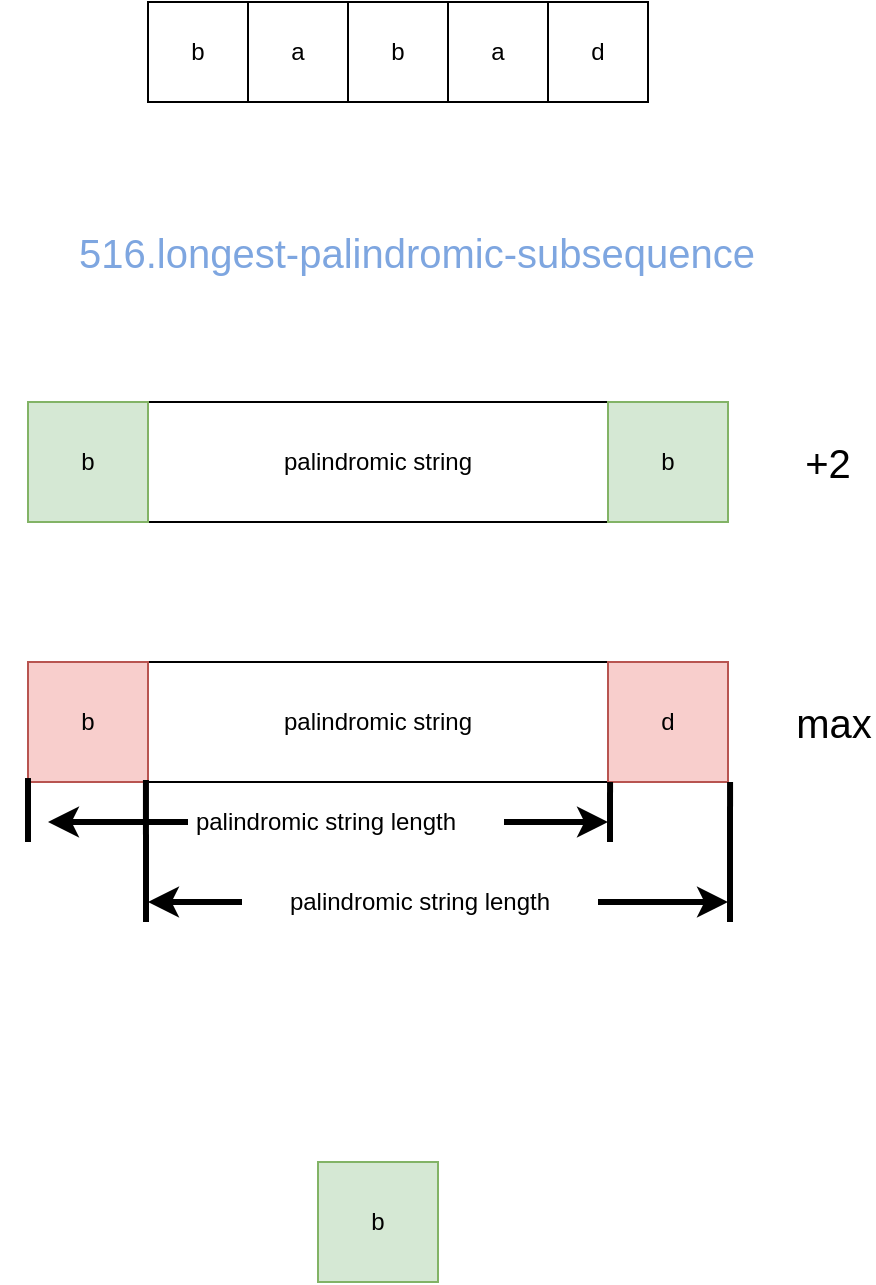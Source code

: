 <mxfile version="10.7.4" type="device"><diagram id="GBZdkGBnQmd-ob8rfT6z" name="第 1 页"><mxGraphModel dx="621" dy="844" grid="1" gridSize="10" guides="1" tooltips="1" connect="1" arrows="1" fold="1" page="1" pageScale="1" pageWidth="827" pageHeight="1169" math="0" shadow="0"><root><mxCell id="0"/><mxCell id="1" parent="0"/><mxCell id="dHMRRfEOAj7d11S0zRuS-1" value="b" style="rounded=0;whiteSpace=wrap;html=1;" vertex="1" parent="1"><mxGeometry x="200" y="120" width="50" height="50" as="geometry"/></mxCell><mxCell id="dHMRRfEOAj7d11S0zRuS-2" value="a" style="rounded=0;whiteSpace=wrap;html=1;" vertex="1" parent="1"><mxGeometry x="250" y="120" width="50" height="50" as="geometry"/></mxCell><mxCell id="dHMRRfEOAj7d11S0zRuS-3" value="b" style="rounded=0;whiteSpace=wrap;html=1;" vertex="1" parent="1"><mxGeometry x="300" y="120" width="50" height="50" as="geometry"/></mxCell><mxCell id="dHMRRfEOAj7d11S0zRuS-4" value="a" style="rounded=0;whiteSpace=wrap;html=1;" vertex="1" parent="1"><mxGeometry x="350" y="120" width="50" height="50" as="geometry"/></mxCell><mxCell id="dHMRRfEOAj7d11S0zRuS-5" value="d" style="rounded=0;whiteSpace=wrap;html=1;" vertex="1" parent="1"><mxGeometry x="400" y="120" width="50" height="50" as="geometry"/></mxCell><mxCell id="dHMRRfEOAj7d11S0zRuS-6" value="palindromic string" style="rounded=0;whiteSpace=wrap;html=1;" vertex="1" parent="1"><mxGeometry x="200" y="320" width="230" height="60" as="geometry"/></mxCell><mxCell id="dHMRRfEOAj7d11S0zRuS-7" value="b" style="rounded=0;whiteSpace=wrap;html=1;fillColor=#d5e8d4;strokeColor=#82b366;" vertex="1" parent="1"><mxGeometry x="140" y="320" width="60" height="60" as="geometry"/></mxCell><mxCell id="dHMRRfEOAj7d11S0zRuS-8" value="b" style="rounded=0;whiteSpace=wrap;html=1;fillColor=#d5e8d4;strokeColor=#82b366;" vertex="1" parent="1"><mxGeometry x="430" y="320" width="60" height="60" as="geometry"/></mxCell><mxCell id="dHMRRfEOAj7d11S0zRuS-9" value="palindromic string" style="rounded=0;whiteSpace=wrap;html=1;" vertex="1" parent="1"><mxGeometry x="200" y="450" width="230" height="60" as="geometry"/></mxCell><mxCell id="dHMRRfEOAj7d11S0zRuS-10" value="b" style="rounded=0;whiteSpace=wrap;html=1;fillColor=#f8cecc;strokeColor=#b85450;" vertex="1" parent="1"><mxGeometry x="140" y="450" width="60" height="60" as="geometry"/></mxCell><mxCell id="dHMRRfEOAj7d11S0zRuS-11" value="d" style="rounded=0;whiteSpace=wrap;html=1;fillColor=#f8cecc;strokeColor=#b85450;" vertex="1" parent="1"><mxGeometry x="430" y="450" width="60" height="60" as="geometry"/></mxCell><mxCell id="dHMRRfEOAj7d11S0zRuS-13" value="b" style="rounded=0;whiteSpace=wrap;html=1;fillColor=#d5e8d4;strokeColor=#82b366;" vertex="1" parent="1"><mxGeometry x="285" y="700" width="60" height="60" as="geometry"/></mxCell><mxCell id="dHMRRfEOAj7d11S0zRuS-22" value="&lt;div&gt;516.longest-palindromic-subsequence&lt;br&gt;&lt;/div&gt;" style="text;html=1;strokeColor=none;fillColor=none;align=center;verticalAlign=middle;whiteSpace=wrap;rounded=0;fontSize=20;fontColor=#7EA6E0;" vertex="1" parent="1"><mxGeometry x="126" y="240" width="417" height="10" as="geometry"/></mxCell><mxCell id="dHMRRfEOAj7d11S0zRuS-23" value="+2" style="text;html=1;strokeColor=none;fillColor=none;align=center;verticalAlign=middle;whiteSpace=wrap;rounded=0;fontSize=20;" vertex="1" parent="1"><mxGeometry x="520" y="340" width="40" height="20" as="geometry"/></mxCell><mxCell id="dHMRRfEOAj7d11S0zRuS-25" value="palindromic string length" style="text;html=1;strokeColor=none;fillColor=none;align=center;verticalAlign=middle;whiteSpace=wrap;rounded=0;fontSize=12;" vertex="1" parent="1"><mxGeometry x="200" y="520" width="178" height="20" as="geometry"/></mxCell><mxCell id="dHMRRfEOAj7d11S0zRuS-26" value="" style="endArrow=none;html=1;fontSize=20;entryX=0;entryY=0.967;entryDx=0;entryDy=0;entryPerimeter=0;strokeWidth=3;" edge="1" parent="1" target="dHMRRfEOAj7d11S0zRuS-10"><mxGeometry width="50" height="50" relative="1" as="geometry"><mxPoint x="140" y="540" as="sourcePoint"/><mxPoint x="200" y="508" as="targetPoint"/></mxGeometry></mxCell><mxCell id="dHMRRfEOAj7d11S0zRuS-27" value="" style="endArrow=none;html=1;fontSize=20;entryX=0.017;entryY=1;entryDx=0;entryDy=0;entryPerimeter=0;strokeWidth=3;" edge="1" parent="1" target="dHMRRfEOAj7d11S0zRuS-11"><mxGeometry width="50" height="50" relative="1" as="geometry"><mxPoint x="431" y="540" as="sourcePoint"/><mxPoint x="210" y="518" as="targetPoint"/></mxGeometry></mxCell><mxCell id="dHMRRfEOAj7d11S0zRuS-28" value="" style="endArrow=none;html=1;fontSize=20;entryX=0.983;entryY=0.983;entryDx=0;entryDy=0;entryPerimeter=0;strokeWidth=3;" edge="1" parent="1" target="dHMRRfEOAj7d11S0zRuS-10"><mxGeometry width="50" height="50" relative="1" as="geometry"><mxPoint x="199" y="580" as="sourcePoint"/><mxPoint x="150" y="518" as="targetPoint"/></mxGeometry></mxCell><mxCell id="dHMRRfEOAj7d11S0zRuS-29" value="" style="endArrow=none;html=1;fontSize=20;entryX=1.017;entryY=1;entryDx=0;entryDy=0;entryPerimeter=0;strokeWidth=3;" edge="1" parent="1" target="dHMRRfEOAj7d11S0zRuS-11"><mxGeometry width="50" height="50" relative="1" as="geometry"><mxPoint x="491" y="580" as="sourcePoint"/><mxPoint x="209" y="519" as="targetPoint"/></mxGeometry></mxCell><mxCell id="dHMRRfEOAj7d11S0zRuS-31" value="" style="endArrow=classic;html=1;strokeWidth=3;fontSize=12;" edge="1" parent="1"><mxGeometry width="50" height="50" relative="1" as="geometry"><mxPoint x="220" y="530" as="sourcePoint"/><mxPoint x="150" y="530" as="targetPoint"/></mxGeometry></mxCell><mxCell id="dHMRRfEOAj7d11S0zRuS-32" value="" style="endArrow=classic;html=1;strokeWidth=3;fontSize=12;exitX=1;exitY=0.5;exitDx=0;exitDy=0;" edge="1" parent="1" source="dHMRRfEOAj7d11S0zRuS-25"><mxGeometry width="50" height="50" relative="1" as="geometry"><mxPoint x="170" y="820" as="sourcePoint"/><mxPoint x="430" y="530" as="targetPoint"/></mxGeometry></mxCell><mxCell id="dHMRRfEOAj7d11S0zRuS-33" value="" style="endArrow=classic;html=1;strokeWidth=3;fontSize=12;exitX=0;exitY=0.5;exitDx=0;exitDy=0;" edge="1" parent="1" source="dHMRRfEOAj7d11S0zRuS-34"><mxGeometry width="50" height="50" relative="1" as="geometry"><mxPoint x="253.75" y="550" as="sourcePoint"/><mxPoint x="200" y="570" as="targetPoint"/></mxGeometry></mxCell><mxCell id="dHMRRfEOAj7d11S0zRuS-34" value="palindromic string length" style="text;html=1;strokeColor=none;fillColor=none;align=center;verticalAlign=middle;whiteSpace=wrap;rounded=0;fontSize=12;" vertex="1" parent="1"><mxGeometry x="247" y="560" width="178" height="20" as="geometry"/></mxCell><mxCell id="dHMRRfEOAj7d11S0zRuS-35" value="" style="endArrow=classic;html=1;strokeWidth=3;fontSize=12;exitX=1;exitY=0.5;exitDx=0;exitDy=0;" edge="1" parent="1" source="dHMRRfEOAj7d11S0zRuS-34"><mxGeometry width="50" height="50" relative="1" as="geometry"><mxPoint x="388" y="540" as="sourcePoint"/><mxPoint x="490" y="570" as="targetPoint"/></mxGeometry></mxCell><mxCell id="dHMRRfEOAj7d11S0zRuS-36" value="max" style="text;html=1;strokeColor=none;fillColor=none;align=center;verticalAlign=middle;whiteSpace=wrap;rounded=0;fontSize=20;" vertex="1" parent="1"><mxGeometry x="523" y="470" width="40" height="20" as="geometry"/></mxCell></root></mxGraphModel></diagram></mxfile>